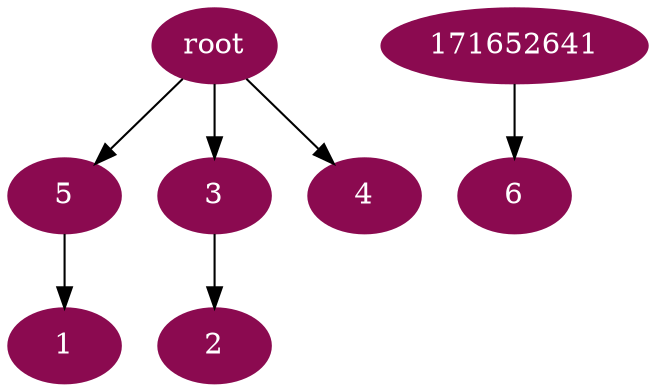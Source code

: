 digraph G {
node [color=deeppink4, style=filled, fontcolor=white];
5 -> 1;
3 -> 2;
"root" -> 3;
"root" -> 4;
"root" -> 5;
171652641 -> 6;
}
